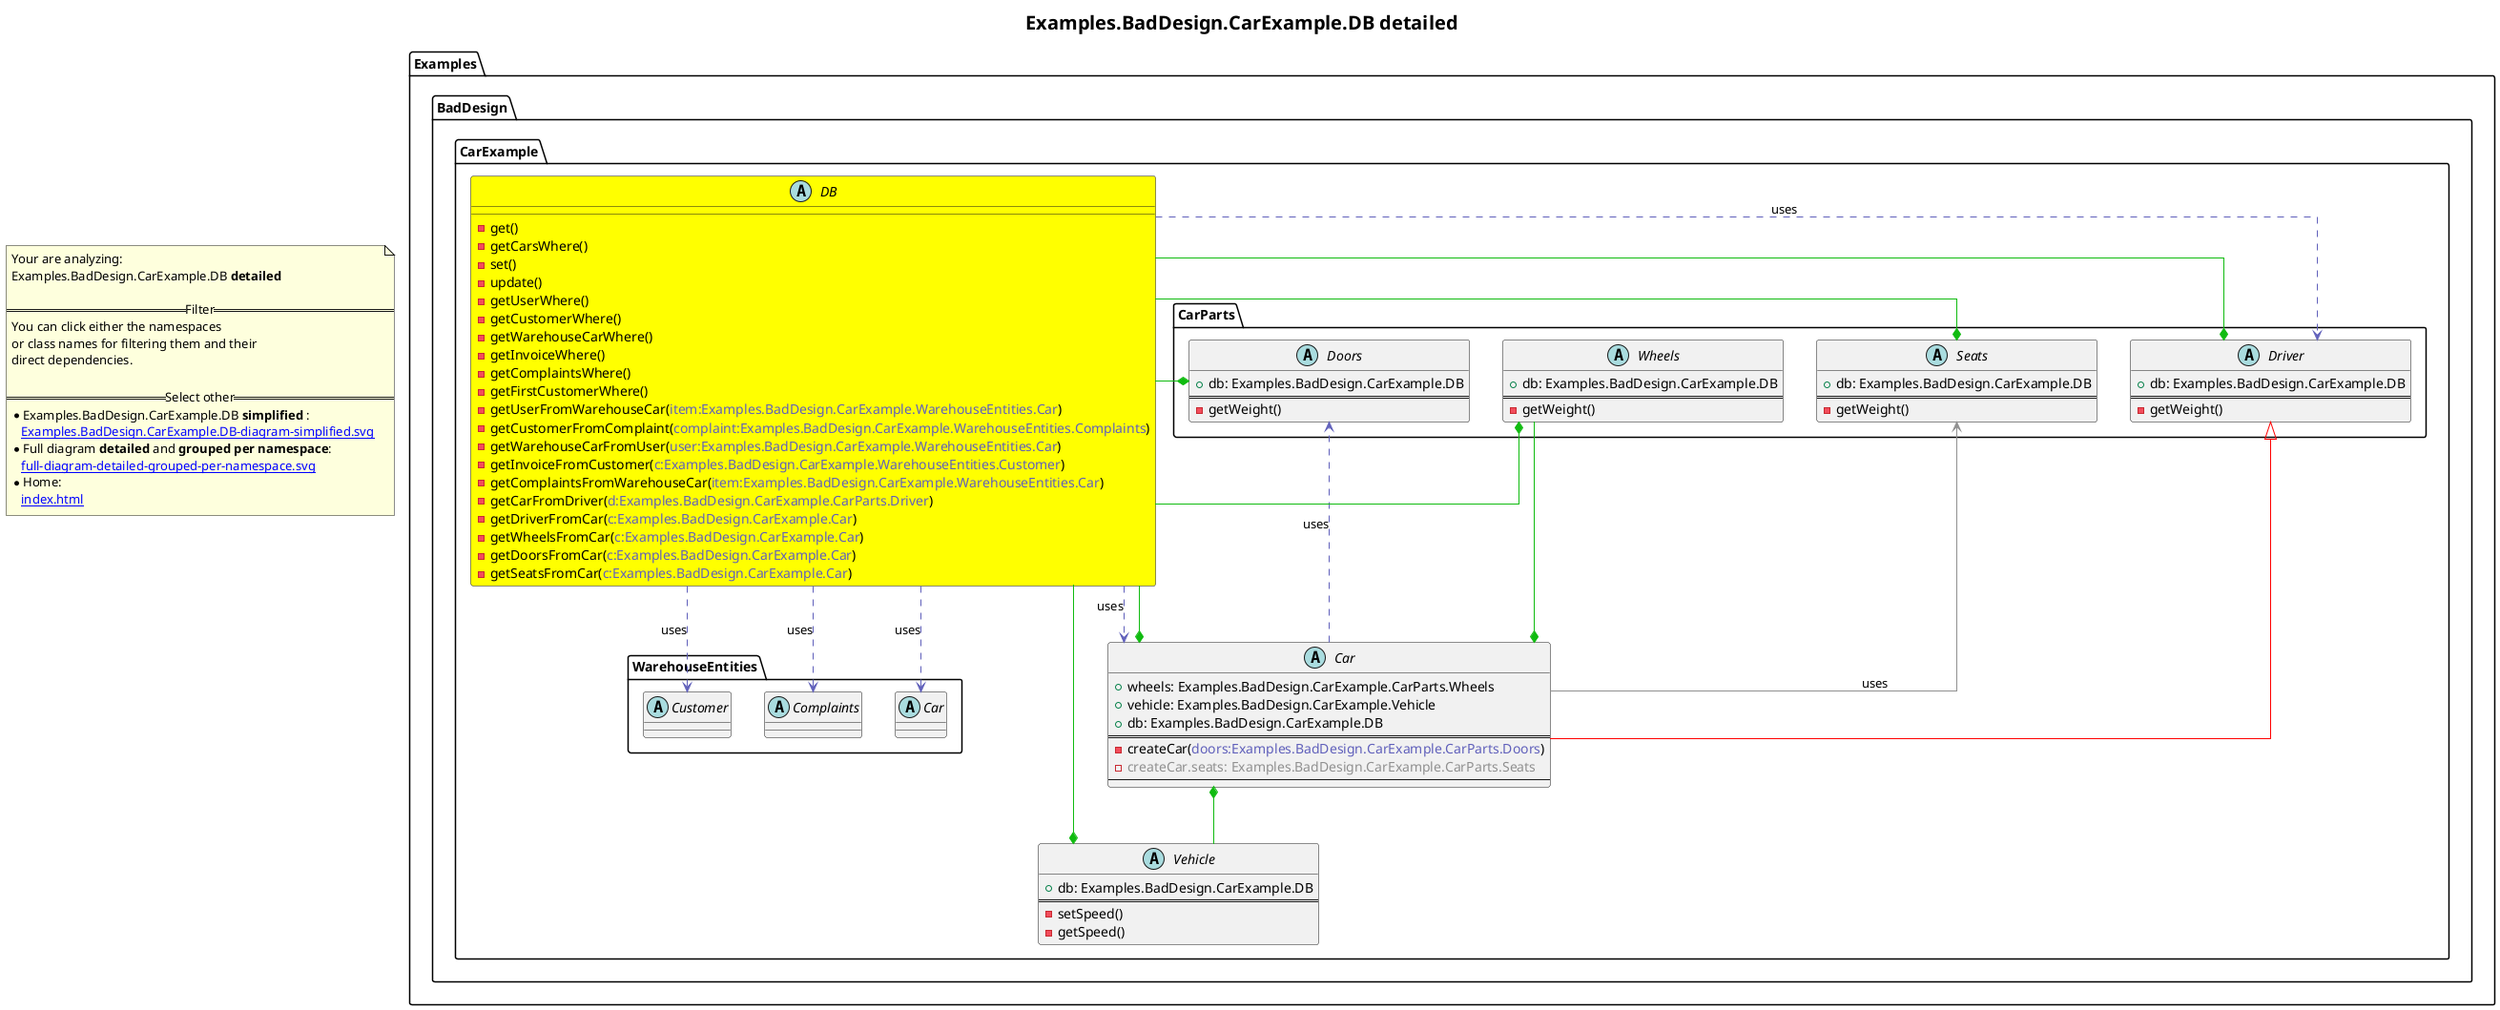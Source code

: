 @startuml
skinparam linetype ortho
title <size:20>Examples.BadDesign.CarExample.DB **detailed** </size>
note "Your are analyzing:\nExamples.BadDesign.CarExample.DB **detailed** \n\n==Filter==\nYou can click either the namespaces \nor class names for filtering them and their\ndirect dependencies.\n\n==Select other==\n* Examples.BadDesign.CarExample.DB **simplified** :\n   [[Examples.BadDesign.CarExample.DB-diagram-simplified.svg]]\n* Full diagram **detailed** and **grouped per namespace**:\n   [[full-diagram-detailed-grouped-per-namespace.svg]]\n* Home:\n   [[index.html]]" as FloatingNote
    abstract class Examples.BadDesign.CarExample.DB [[Examples.BadDesign.CarExample.DB-diagram-detailed.svg]] #yellow {
      - get(<font color="6060BB"></font>)
      - getCarsWhere(<font color="6060BB"></font>)
      - set(<font color="6060BB"></font>)
      - update(<font color="6060BB"></font>)
      - getUserWhere(<font color="6060BB"></font>)
      - getCustomerWhere(<font color="6060BB"></font>)
      - getWarehouseCarWhere(<font color="6060BB"></font>)
      - getInvoiceWhere(<font color="6060BB"></font>)
      - getComplaintsWhere(<font color="6060BB"></font>)
      - getFirstCustomerWhere(<font color="6060BB"></font>)
      - getUserFromWarehouseCar(<font color="6060BB">item:Examples.BadDesign.CarExample.WarehouseEntities.Car</font>)
      - getCustomerFromComplaint(<font color="6060BB">complaint:Examples.BadDesign.CarExample.WarehouseEntities.Complaints</font>)
      - getWarehouseCarFromUser(<font color="6060BB">user:Examples.BadDesign.CarExample.WarehouseEntities.Car</font>)
      - getInvoiceFromCustomer(<font color="6060BB">c:Examples.BadDesign.CarExample.WarehouseEntities.Customer</font>)
      - getComplaintsFromWarehouseCar(<font color="6060BB">item:Examples.BadDesign.CarExample.WarehouseEntities.Car</font>)
      - getCarFromDriver(<font color="6060BB">d:Examples.BadDesign.CarExample.CarParts.Driver</font>)
      - getDriverFromCar(<font color="6060BB">c:Examples.BadDesign.CarExample.Car</font>)
      - getWheelsFromCar(<font color="6060BB">c:Examples.BadDesign.CarExample.Car</font>)
      - getDoorsFromCar(<font color="6060BB">c:Examples.BadDesign.CarExample.Car</font>)
      - getSeatsFromCar(<font color="6060BB">c:Examples.BadDesign.CarExample.Car</font>)
    }
    abstract class Examples.BadDesign.CarExample.Car [[Examples.BadDesign.CarExample.Car-diagram-detailed.svg]]  {
      + wheels: Examples.BadDesign.CarExample.CarParts.Wheels
      + vehicle: Examples.BadDesign.CarExample.Vehicle
      + db: Examples.BadDesign.CarExample.DB
==
      - createCar(<font color="6060BB">doors:Examples.BadDesign.CarExample.CarParts.Doors</font>)
      - <font color="909090">createCar.seats: Examples.BadDesign.CarExample.CarParts.Seats</font>
--
    }
    abstract class Examples.BadDesign.CarExample.Vehicle [[Examples.BadDesign.CarExample.Vehicle-diagram-detailed.svg]]  {
      + db: Examples.BadDesign.CarExample.DB
==
      - setSpeed(<font color="6060BB"></font>)
      - getSpeed(<font color="6060BB"></font>)
    }
      abstract class Examples.BadDesign.CarExample.CarParts.Driver [[Examples.BadDesign.CarExample.CarParts.Driver-diagram-detailed.svg]]  {
        + db: Examples.BadDesign.CarExample.DB
==
        - getWeight(<font color="6060BB"></font>)
      }
      abstract class Examples.BadDesign.CarExample.CarParts.Seats [[Examples.BadDesign.CarExample.CarParts.Seats-diagram-detailed.svg]]  {
        + db: Examples.BadDesign.CarExample.DB
==
        - getWeight(<font color="6060BB"></font>)
      }
      abstract class Examples.BadDesign.CarExample.CarParts.Wheels [[Examples.BadDesign.CarExample.CarParts.Wheels-diagram-detailed.svg]]  {
        + db: Examples.BadDesign.CarExample.DB
==
        - getWeight(<font color="6060BB"></font>)
      }
      abstract class Examples.BadDesign.CarExample.CarParts.Doors [[Examples.BadDesign.CarExample.CarParts.Doors-diagram-detailed.svg]]  {
        + db: Examples.BadDesign.CarExample.DB
==
        - getWeight(<font color="6060BB"></font>)
      }
      abstract class Examples.BadDesign.CarExample.WarehouseEntities.Car [[Examples.BadDesign.CarExample.WarehouseEntities.Car-diagram-detailed.svg]]  {
      }
      abstract class Examples.BadDesign.CarExample.WarehouseEntities.Complaints [[Examples.BadDesign.CarExample.WarehouseEntities.Complaints-diagram-detailed.svg]]  {
      }
      abstract class Examples.BadDesign.CarExample.WarehouseEntities.Customer [[Examples.BadDesign.CarExample.WarehouseEntities.Customer-diagram-detailed.svg]]  {
      }
 ' *************************************** 
 ' *************************************** 
 ' *************************************** 
' Class relations extracted from namespace:
' Examples.BadDesign.CarExample
Examples.BadDesign.CarExample.DB .[#6060BB].> Examples.BadDesign.CarExample.WarehouseEntities.Car  : uses 
Examples.BadDesign.CarExample.DB .[#6060BB].> Examples.BadDesign.CarExample.WarehouseEntities.Complaints  : uses 
Examples.BadDesign.CarExample.DB .[#6060BB].> Examples.BadDesign.CarExample.WarehouseEntities.Customer  : uses 
Examples.BadDesign.CarExample.DB .[#6060BB].> Examples.BadDesign.CarExample.CarParts.Driver  : uses 
Examples.BadDesign.CarExample.DB .[#6060BB].> Examples.BadDesign.CarExample.Car  : uses 
Examples.BadDesign.CarExample.CarParts.Driver <|-[#red]- Examples.BadDesign.CarExample.Car
Examples.BadDesign.CarExample.Car *-[#10BB10]- Examples.BadDesign.CarExample.CarParts.Wheels 
Examples.BadDesign.CarExample.Car *-[#10BB10]- Examples.BadDesign.CarExample.Vehicle 
Examples.BadDesign.CarExample.Car *-[#10BB10]- Examples.BadDesign.CarExample.DB 
Examples.BadDesign.CarExample.Car .[#6060BB].> Examples.BadDesign.CarExample.CarParts.Doors  : uses 
Examples.BadDesign.CarExample.Car -[#909090]-> Examples.BadDesign.CarExample.CarParts.Seats  : uses 
Examples.BadDesign.CarExample.Vehicle *-[#10BB10]- Examples.BadDesign.CarExample.DB 
' Class relations extracted from namespace:
' Examples.BadDesign.CarExample.CarParts
Examples.BadDesign.CarExample.CarParts.Driver *-[#10BB10]- Examples.BadDesign.CarExample.DB 
Examples.BadDesign.CarExample.CarParts.Seats *-[#10BB10]- Examples.BadDesign.CarExample.DB 
Examples.BadDesign.CarExample.CarParts.Wheels *-[#10BB10]- Examples.BadDesign.CarExample.DB 
Examples.BadDesign.CarExample.CarParts.Doors *-[#10BB10]- Examples.BadDesign.CarExample.DB 
' Class relations extracted from namespace:
' Examples.BadDesign.CarExample.WarehouseEntities
@enduml